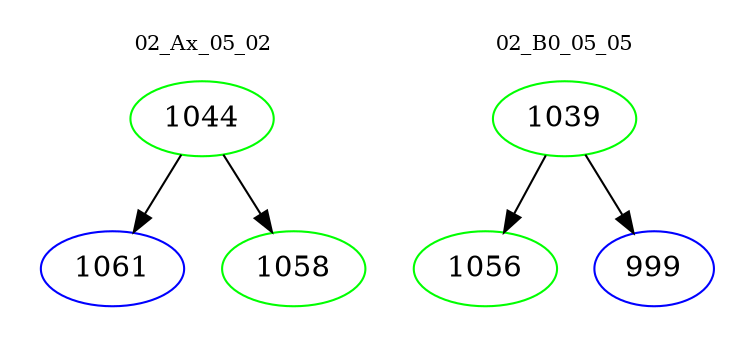 digraph{
subgraph cluster_0 {
color = white
label = "02_Ax_05_02";
fontsize=10;
T0_1044 [label="1044", color="green"]
T0_1044 -> T0_1061 [color="black"]
T0_1061 [label="1061", color="blue"]
T0_1044 -> T0_1058 [color="black"]
T0_1058 [label="1058", color="green"]
}
subgraph cluster_1 {
color = white
label = "02_B0_05_05";
fontsize=10;
T1_1039 [label="1039", color="green"]
T1_1039 -> T1_1056 [color="black"]
T1_1056 [label="1056", color="green"]
T1_1039 -> T1_999 [color="black"]
T1_999 [label="999", color="blue"]
}
}
